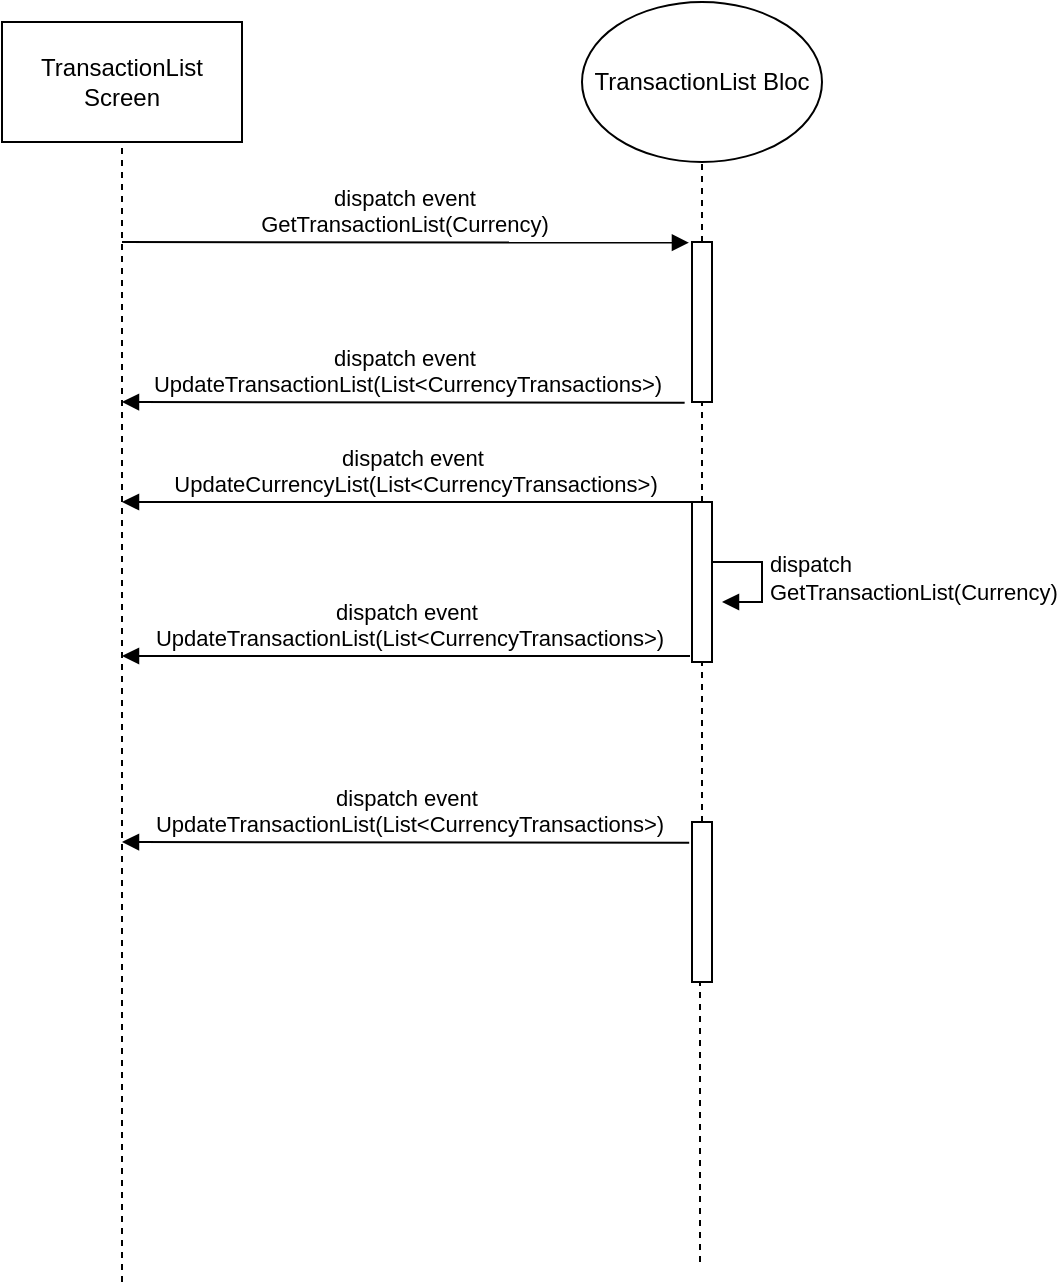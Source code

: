 <mxfile version="13.6.9" type="github">
  <diagram id="xC7v2648ofnARtWQBmom" name="Page-1">
    <mxGraphModel dx="1113" dy="722" grid="1" gridSize="10" guides="1" tooltips="1" connect="1" arrows="1" fold="1" page="1" pageScale="1" pageWidth="850" pageHeight="1100" math="0" shadow="0">
      <root>
        <mxCell id="0" />
        <mxCell id="1" parent="0" />
        <mxCell id="IdgxDAqqp9eMmObDDpIW-4" value="TransactionList Screen" style="rounded=0;whiteSpace=wrap;html=1;" vertex="1" parent="1">
          <mxGeometry x="110" y="150" width="120" height="60" as="geometry" />
        </mxCell>
        <mxCell id="IdgxDAqqp9eMmObDDpIW-5" value="TransactionList Bloc" style="ellipse;whiteSpace=wrap;html=1;" vertex="1" parent="1">
          <mxGeometry x="400" y="140" width="120" height="80" as="geometry" />
        </mxCell>
        <mxCell id="IdgxDAqqp9eMmObDDpIW-8" value="" style="endArrow=none;dashed=1;html=1;entryX=0.5;entryY=1;entryDx=0;entryDy=0;" edge="1" parent="1" target="IdgxDAqqp9eMmObDDpIW-4">
          <mxGeometry width="50" height="50" relative="1" as="geometry">
            <mxPoint x="170" y="780" as="sourcePoint" />
            <mxPoint x="700" y="420" as="targetPoint" />
          </mxGeometry>
        </mxCell>
        <mxCell id="IdgxDAqqp9eMmObDDpIW-9" value="" style="endArrow=none;dashed=1;html=1;" edge="1" parent="1" source="IdgxDAqqp9eMmObDDpIW-13" target="IdgxDAqqp9eMmObDDpIW-5">
          <mxGeometry width="50" height="50" relative="1" as="geometry">
            <mxPoint x="459" y="890" as="sourcePoint" />
            <mxPoint x="459" y="220" as="targetPoint" />
          </mxGeometry>
        </mxCell>
        <mxCell id="IdgxDAqqp9eMmObDDpIW-13" value="" style="html=1;points=[];perimeter=orthogonalPerimeter;" vertex="1" parent="1">
          <mxGeometry x="455" y="260" width="10" height="80" as="geometry" />
        </mxCell>
        <mxCell id="IdgxDAqqp9eMmObDDpIW-14" value="" style="endArrow=none;dashed=1;html=1;" edge="1" parent="1" source="IdgxDAqqp9eMmObDDpIW-25" target="IdgxDAqqp9eMmObDDpIW-13">
          <mxGeometry width="50" height="50" relative="1" as="geometry">
            <mxPoint x="459" y="890" as="sourcePoint" />
            <mxPoint x="460" y="220" as="targetPoint" />
          </mxGeometry>
        </mxCell>
        <mxCell id="IdgxDAqqp9eMmObDDpIW-15" value="dispatch event&lt;br&gt;GetTransactionList(Currency)" style="html=1;verticalAlign=bottom;endArrow=block;entryX=-0.153;entryY=0.004;entryDx=0;entryDy=0;entryPerimeter=0;" edge="1" parent="1" target="IdgxDAqqp9eMmObDDpIW-13">
          <mxGeometry width="80" relative="1" as="geometry">
            <mxPoint x="170" y="260" as="sourcePoint" />
            <mxPoint x="250" y="260" as="targetPoint" />
          </mxGeometry>
        </mxCell>
        <mxCell id="IdgxDAqqp9eMmObDDpIW-16" value="dispatch event&lt;br&gt;&amp;nbsp;UpdateTransactionList(List&amp;lt;CurrencyTransactions&amp;gt;)" style="html=1;verticalAlign=bottom;endArrow=block;exitX=-0.367;exitY=1.004;exitDx=0;exitDy=0;exitPerimeter=0;" edge="1" parent="1" source="IdgxDAqqp9eMmObDDpIW-13">
          <mxGeometry width="80" relative="1" as="geometry">
            <mxPoint x="530" y="380" as="sourcePoint" />
            <mxPoint x="170" y="340" as="targetPoint" />
          </mxGeometry>
        </mxCell>
        <mxCell id="IdgxDAqqp9eMmObDDpIW-19" value="dispatch event&lt;br&gt;&amp;nbsp;UpdateTransactionList(List&amp;lt;CurrencyTransactions&amp;gt;)" style="html=1;verticalAlign=bottom;endArrow=block;exitX=-0.14;exitY=0.13;exitDx=0;exitDy=0;exitPerimeter=0;" edge="1" parent="1" source="IdgxDAqqp9eMmObDDpIW-23">
          <mxGeometry width="80" relative="1" as="geometry">
            <mxPoint x="744" y="550" as="sourcePoint" />
            <mxPoint x="170" y="560" as="targetPoint" />
          </mxGeometry>
        </mxCell>
        <mxCell id="IdgxDAqqp9eMmObDDpIW-22" value="dispatch event&lt;br&gt;&amp;nbsp;UpdateCurrencyList(List&amp;lt;CurrencyTransactions&amp;gt;)" style="html=1;verticalAlign=bottom;endArrow=block;exitX=0.5;exitY=0;exitDx=0;exitDy=0;exitPerimeter=0;" edge="1" parent="1" source="IdgxDAqqp9eMmObDDpIW-25">
          <mxGeometry width="80" relative="1" as="geometry">
            <mxPoint x="745" y="390" as="sourcePoint" />
            <mxPoint x="170" y="390" as="targetPoint" />
          </mxGeometry>
        </mxCell>
        <mxCell id="IdgxDAqqp9eMmObDDpIW-23" value="" style="html=1;points=[];perimeter=orthogonalPerimeter;" vertex="1" parent="1">
          <mxGeometry x="455" y="550" width="10" height="80" as="geometry" />
        </mxCell>
        <mxCell id="IdgxDAqqp9eMmObDDpIW-24" value="" style="endArrow=none;dashed=1;html=1;" edge="1" parent="1" target="IdgxDAqqp9eMmObDDpIW-23">
          <mxGeometry width="50" height="50" relative="1" as="geometry">
            <mxPoint x="459" y="770" as="sourcePoint" />
            <mxPoint x="459" y="340" as="targetPoint" />
          </mxGeometry>
        </mxCell>
        <mxCell id="IdgxDAqqp9eMmObDDpIW-25" value="" style="html=1;points=[];perimeter=orthogonalPerimeter;" vertex="1" parent="1">
          <mxGeometry x="455" y="390" width="10" height="80" as="geometry" />
        </mxCell>
        <mxCell id="IdgxDAqqp9eMmObDDpIW-26" value="" style="endArrow=none;dashed=1;html=1;" edge="1" parent="1" source="IdgxDAqqp9eMmObDDpIW-23" target="IdgxDAqqp9eMmObDDpIW-25">
          <mxGeometry width="50" height="50" relative="1" as="geometry">
            <mxPoint x="460" y="550" as="sourcePoint" />
            <mxPoint x="460" y="340" as="targetPoint" />
          </mxGeometry>
        </mxCell>
        <mxCell id="IdgxDAqqp9eMmObDDpIW-28" value="&lt;span style=&quot;text-align: center&quot;&gt;dispatch&lt;/span&gt;&lt;br style=&quot;text-align: center&quot;&gt;&lt;span style=&quot;text-align: center&quot;&gt;GetTransactionList(Currency)&lt;/span&gt;" style="edgeStyle=orthogonalEdgeStyle;html=1;align=left;spacingLeft=2;endArrow=block;rounded=0;entryX=1;entryY=0;" edge="1" parent="1">
          <mxGeometry relative="1" as="geometry">
            <mxPoint x="465" y="420" as="sourcePoint" />
            <Array as="points">
              <mxPoint x="490" y="420" />
            </Array>
            <mxPoint x="470" y="440" as="targetPoint" />
          </mxGeometry>
        </mxCell>
        <mxCell id="IdgxDAqqp9eMmObDDpIW-29" value="dispatch event&lt;br&gt;&amp;nbsp;UpdateTransactionList(List&amp;lt;CurrencyTransactions&amp;gt;)" style="html=1;verticalAlign=bottom;endArrow=block;exitX=-0.1;exitY=0.963;exitDx=0;exitDy=0;exitPerimeter=0;" edge="1" parent="1" source="IdgxDAqqp9eMmObDDpIW-25">
          <mxGeometry width="80" relative="1" as="geometry">
            <mxPoint x="461.33" y="350.32" as="sourcePoint" />
            <mxPoint x="170" y="467" as="targetPoint" />
          </mxGeometry>
        </mxCell>
      </root>
    </mxGraphModel>
  </diagram>
</mxfile>
